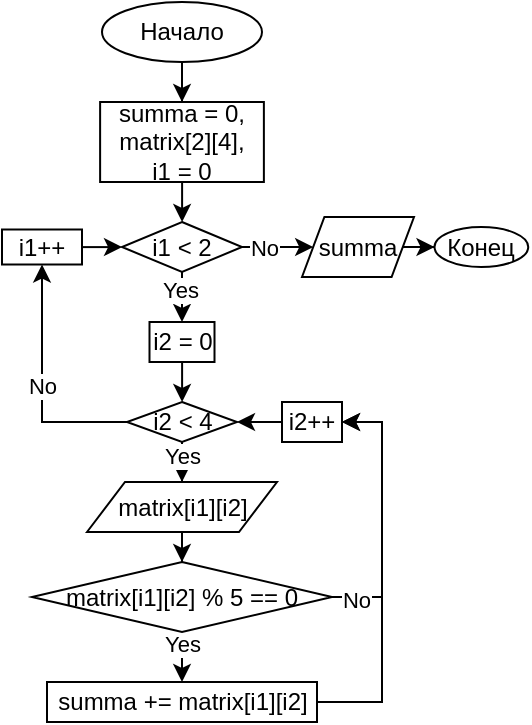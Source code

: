 <mxfile version="13.1.8" type="device"><diagram id="C5RBs43oDa-KdzZeNtuy" name="Page-1"><mxGraphModel dx="1112" dy="442" grid="1" gridSize="10" guides="1" tooltips="1" connect="1" arrows="1" fold="1" page="1" pageScale="1" pageWidth="827" pageHeight="1169" math="0" shadow="0"><root><mxCell id="WIyWlLk6GJQsqaUBKTNV-0"/><mxCell id="WIyWlLk6GJQsqaUBKTNV-1" parent="WIyWlLk6GJQsqaUBKTNV-0"/><mxCell id="bj5KsWAAJyKkPCg6QgZc-394" style="edgeStyle=orthogonalEdgeStyle;rounded=0;orthogonalLoop=1;jettySize=auto;html=1;entryX=0.5;entryY=0;entryDx=0;entryDy=0;" edge="1" parent="WIyWlLk6GJQsqaUBKTNV-1" source="bj5KsWAAJyKkPCg6QgZc-361" target="bj5KsWAAJyKkPCg6QgZc-363"><mxGeometry relative="1" as="geometry"/></mxCell><mxCell id="bj5KsWAAJyKkPCg6QgZc-361" value="Начало" style="ellipse;whiteSpace=wrap;html=1;" vertex="1" parent="WIyWlLk6GJQsqaUBKTNV-1"><mxGeometry x="120" y="70" width="80" height="30" as="geometry"/></mxCell><mxCell id="bj5KsWAAJyKkPCg6QgZc-395" style="edgeStyle=orthogonalEdgeStyle;rounded=0;orthogonalLoop=1;jettySize=auto;html=1;entryX=0.5;entryY=0;entryDx=0;entryDy=0;" edge="1" parent="WIyWlLk6GJQsqaUBKTNV-1" source="bj5KsWAAJyKkPCg6QgZc-363" target="bj5KsWAAJyKkPCg6QgZc-370"><mxGeometry relative="1" as="geometry"/></mxCell><mxCell id="bj5KsWAAJyKkPCg6QgZc-363" value="summa = 0,&lt;br&gt;matrix[2][4],&lt;br&gt;i1 = 0" style="rounded=0;whiteSpace=wrap;html=1;fontFamily=Helvetica;fontSize=12;fontColor=#000000;align=center;strokeColor=#000000;fillColor=#ffffff;" vertex="1" parent="WIyWlLk6GJQsqaUBKTNV-1"><mxGeometry x="119.06" y="120" width="81.88" height="40" as="geometry"/></mxCell><mxCell id="bj5KsWAAJyKkPCg6QgZc-396" style="edgeStyle=orthogonalEdgeStyle;rounded=0;orthogonalLoop=1;jettySize=auto;html=1;entryX=0.5;entryY=0;entryDx=0;entryDy=0;" edge="1" parent="WIyWlLk6GJQsqaUBKTNV-1" source="bj5KsWAAJyKkPCg6QgZc-370" target="bj5KsWAAJyKkPCg6QgZc-377"><mxGeometry relative="1" as="geometry"/></mxCell><mxCell id="bj5KsWAAJyKkPCg6QgZc-397" value="Yes" style="edgeLabel;html=1;align=center;verticalAlign=middle;resizable=0;points=[];" vertex="1" connectable="0" parent="bj5KsWAAJyKkPCg6QgZc-396"><mxGeometry x="0.392" y="-1" relative="1" as="geometry"><mxPoint as="offset"/></mxGeometry></mxCell><mxCell id="bj5KsWAAJyKkPCg6QgZc-398" style="edgeStyle=orthogonalEdgeStyle;rounded=0;orthogonalLoop=1;jettySize=auto;html=1;entryX=0;entryY=0.5;entryDx=0;entryDy=0;" edge="1" parent="WIyWlLk6GJQsqaUBKTNV-1" source="bj5KsWAAJyKkPCg6QgZc-370" target="bj5KsWAAJyKkPCg6QgZc-374"><mxGeometry relative="1" as="geometry"/></mxCell><mxCell id="bj5KsWAAJyKkPCg6QgZc-399" value="No" style="edgeLabel;html=1;align=center;verticalAlign=middle;resizable=0;points=[];" vertex="1" connectable="0" parent="bj5KsWAAJyKkPCg6QgZc-398"><mxGeometry x="-0.211" relative="1" as="geometry"><mxPoint x="-7.23" y="0.01" as="offset"/></mxGeometry></mxCell><mxCell id="bj5KsWAAJyKkPCg6QgZc-370" value="i1 &amp;lt; 2" style="rhombus;whiteSpace=wrap;html=1;" vertex="1" parent="WIyWlLk6GJQsqaUBKTNV-1"><mxGeometry x="130" y="180" width="60" height="25" as="geometry"/></mxCell><mxCell id="bj5KsWAAJyKkPCg6QgZc-400" style="edgeStyle=orthogonalEdgeStyle;rounded=0;orthogonalLoop=1;jettySize=auto;html=1;entryX=0;entryY=0.5;entryDx=0;entryDy=0;" edge="1" parent="WIyWlLk6GJQsqaUBKTNV-1" source="bj5KsWAAJyKkPCg6QgZc-372" target="bj5KsWAAJyKkPCg6QgZc-370"><mxGeometry relative="1" as="geometry"/></mxCell><mxCell id="bj5KsWAAJyKkPCg6QgZc-372" value="i1++" style="rounded=0;whiteSpace=wrap;html=1;fontFamily=Helvetica;fontSize=12;fontColor=#000000;align=center;strokeColor=#000000;fillColor=#ffffff;" vertex="1" parent="WIyWlLk6GJQsqaUBKTNV-1"><mxGeometry x="70" y="183.75" width="40" height="17.5" as="geometry"/></mxCell><mxCell id="bj5KsWAAJyKkPCg6QgZc-373" style="edgeStyle=orthogonalEdgeStyle;rounded=0;orthogonalLoop=1;jettySize=auto;html=1;entryX=0;entryY=0.5;entryDx=0;entryDy=0;" edge="1" parent="WIyWlLk6GJQsqaUBKTNV-1" source="bj5KsWAAJyKkPCg6QgZc-374" target="bj5KsWAAJyKkPCg6QgZc-375"><mxGeometry relative="1" as="geometry"/></mxCell><mxCell id="bj5KsWAAJyKkPCg6QgZc-374" value="summa" style="shape=parallelogram;perimeter=parallelogramPerimeter;whiteSpace=wrap;html=1;fontFamily=Helvetica;fontSize=12;fontColor=#000000;align=center;strokeColor=#000000;fillColor=#ffffff;" vertex="1" parent="WIyWlLk6GJQsqaUBKTNV-1"><mxGeometry x="220" y="177.5" width="56" height="30" as="geometry"/></mxCell><mxCell id="bj5KsWAAJyKkPCg6QgZc-375" value="Конец" style="ellipse;whiteSpace=wrap;html=1;" vertex="1" parent="WIyWlLk6GJQsqaUBKTNV-1"><mxGeometry x="286.25" y="182.5" width="46.87" height="20" as="geometry"/></mxCell><mxCell id="bj5KsWAAJyKkPCg6QgZc-404" style="edgeStyle=orthogonalEdgeStyle;rounded=0;orthogonalLoop=1;jettySize=auto;html=1;entryX=0.5;entryY=0;entryDx=0;entryDy=0;" edge="1" parent="WIyWlLk6GJQsqaUBKTNV-1" source="bj5KsWAAJyKkPCg6QgZc-377" target="bj5KsWAAJyKkPCg6QgZc-381"><mxGeometry relative="1" as="geometry"/></mxCell><mxCell id="bj5KsWAAJyKkPCg6QgZc-377" value="i2 = 0" style="rounded=0;whiteSpace=wrap;html=1;fontFamily=Helvetica;fontSize=12;fontColor=#000000;align=center;strokeColor=#000000;fillColor=#ffffff;" vertex="1" parent="WIyWlLk6GJQsqaUBKTNV-1"><mxGeometry x="143.75" y="230" width="32.5" height="20" as="geometry"/></mxCell><mxCell id="bj5KsWAAJyKkPCg6QgZc-402" value="No" style="edgeStyle=orthogonalEdgeStyle;rounded=0;orthogonalLoop=1;jettySize=auto;html=1;entryX=0.5;entryY=1;entryDx=0;entryDy=0;" edge="1" parent="WIyWlLk6GJQsqaUBKTNV-1" source="bj5KsWAAJyKkPCg6QgZc-381" target="bj5KsWAAJyKkPCg6QgZc-372"><mxGeometry relative="1" as="geometry"/></mxCell><mxCell id="bj5KsWAAJyKkPCg6QgZc-406" style="edgeStyle=orthogonalEdgeStyle;rounded=0;orthogonalLoop=1;jettySize=auto;html=1;entryX=0.5;entryY=0;entryDx=0;entryDy=0;" edge="1" parent="WIyWlLk6GJQsqaUBKTNV-1" source="bj5KsWAAJyKkPCg6QgZc-381" target="bj5KsWAAJyKkPCg6QgZc-385"><mxGeometry relative="1" as="geometry"/></mxCell><mxCell id="bj5KsWAAJyKkPCg6QgZc-407" value="Yes" style="edgeLabel;html=1;align=center;verticalAlign=middle;resizable=0;points=[];" vertex="1" connectable="0" parent="bj5KsWAAJyKkPCg6QgZc-406"><mxGeometry x="0.542" relative="1" as="geometry"><mxPoint as="offset"/></mxGeometry></mxCell><mxCell id="bj5KsWAAJyKkPCg6QgZc-381" value="i2 &amp;lt; 4" style="rhombus;whiteSpace=wrap;html=1;" vertex="1" parent="WIyWlLk6GJQsqaUBKTNV-1"><mxGeometry x="132.5" y="270" width="55" height="20" as="geometry"/></mxCell><mxCell id="bj5KsWAAJyKkPCg6QgZc-405" style="edgeStyle=orthogonalEdgeStyle;rounded=0;orthogonalLoop=1;jettySize=auto;html=1;entryX=1;entryY=0.5;entryDx=0;entryDy=0;" edge="1" parent="WIyWlLk6GJQsqaUBKTNV-1" source="bj5KsWAAJyKkPCg6QgZc-383" target="bj5KsWAAJyKkPCg6QgZc-381"><mxGeometry relative="1" as="geometry"/></mxCell><mxCell id="bj5KsWAAJyKkPCg6QgZc-383" value="i2++" style="rounded=0;whiteSpace=wrap;html=1;fontFamily=Helvetica;fontSize=12;fontColor=#000000;align=center;strokeColor=#000000;fillColor=#ffffff;" vertex="1" parent="WIyWlLk6GJQsqaUBKTNV-1"><mxGeometry x="210" y="270" width="30" height="20" as="geometry"/></mxCell><mxCell id="bj5KsWAAJyKkPCg6QgZc-408" style="edgeStyle=orthogonalEdgeStyle;rounded=0;orthogonalLoop=1;jettySize=auto;html=1;" edge="1" parent="WIyWlLk6GJQsqaUBKTNV-1" source="bj5KsWAAJyKkPCg6QgZc-385" target="bj5KsWAAJyKkPCg6QgZc-390"><mxGeometry relative="1" as="geometry"/></mxCell><mxCell id="bj5KsWAAJyKkPCg6QgZc-385" value="matrix[i1][i2]" style="shape=parallelogram;perimeter=parallelogramPerimeter;whiteSpace=wrap;html=1;fontFamily=Helvetica;fontSize=12;fontColor=#000000;align=center;strokeColor=#000000;fillColor=#ffffff;" vertex="1" parent="WIyWlLk6GJQsqaUBKTNV-1"><mxGeometry x="112.5" y="310" width="95" height="25" as="geometry"/></mxCell><mxCell id="bj5KsWAAJyKkPCg6QgZc-409" style="edgeStyle=orthogonalEdgeStyle;rounded=0;orthogonalLoop=1;jettySize=auto;html=1;entryX=1;entryY=0.5;entryDx=0;entryDy=0;" edge="1" parent="WIyWlLk6GJQsqaUBKTNV-1" source="bj5KsWAAJyKkPCg6QgZc-390" target="bj5KsWAAJyKkPCg6QgZc-383"><mxGeometry relative="1" as="geometry"><Array as="points"><mxPoint x="260" y="368"/><mxPoint x="260" y="280"/></Array></mxGeometry></mxCell><mxCell id="bj5KsWAAJyKkPCg6QgZc-413" value="No" style="edgeLabel;html=1;align=center;verticalAlign=middle;resizable=0;points=[];" vertex="1" connectable="0" parent="bj5KsWAAJyKkPCg6QgZc-409"><mxGeometry x="-0.823" y="-1" relative="1" as="geometry"><mxPoint as="offset"/></mxGeometry></mxCell><mxCell id="bj5KsWAAJyKkPCg6QgZc-411" style="edgeStyle=orthogonalEdgeStyle;rounded=0;orthogonalLoop=1;jettySize=auto;html=1;entryX=0.5;entryY=0;entryDx=0;entryDy=0;" edge="1" parent="WIyWlLk6GJQsqaUBKTNV-1" source="bj5KsWAAJyKkPCg6QgZc-390" target="bj5KsWAAJyKkPCg6QgZc-392"><mxGeometry relative="1" as="geometry"/></mxCell><mxCell id="bj5KsWAAJyKkPCg6QgZc-412" value="Yes" style="edgeLabel;html=1;align=center;verticalAlign=middle;resizable=0;points=[];" vertex="1" connectable="0" parent="bj5KsWAAJyKkPCg6QgZc-411"><mxGeometry x="0.307" relative="1" as="geometry"><mxPoint as="offset"/></mxGeometry></mxCell><mxCell id="bj5KsWAAJyKkPCg6QgZc-390" value="matrix[i1][i2] % 5 == 0" style="rhombus;whiteSpace=wrap;html=1;" vertex="1" parent="WIyWlLk6GJQsqaUBKTNV-1"><mxGeometry x="85" y="350" width="150" height="35" as="geometry"/></mxCell><mxCell id="bj5KsWAAJyKkPCg6QgZc-414" style="edgeStyle=orthogonalEdgeStyle;rounded=0;orthogonalLoop=1;jettySize=auto;html=1;entryX=1;entryY=0.5;entryDx=0;entryDy=0;" edge="1" parent="WIyWlLk6GJQsqaUBKTNV-1" source="bj5KsWAAJyKkPCg6QgZc-392" target="bj5KsWAAJyKkPCg6QgZc-383"><mxGeometry relative="1" as="geometry"><Array as="points"><mxPoint x="260" y="420"/><mxPoint x="260" y="280"/></Array></mxGeometry></mxCell><mxCell id="bj5KsWAAJyKkPCg6QgZc-392" value="summa += matrix[i1][i2]" style="rounded=0;whiteSpace=wrap;html=1;fontFamily=Helvetica;fontSize=12;fontColor=#000000;align=center;strokeColor=#000000;fillColor=#ffffff;" vertex="1" parent="WIyWlLk6GJQsqaUBKTNV-1"><mxGeometry x="92.5" y="410" width="135" height="20" as="geometry"/></mxCell></root></mxGraphModel></diagram></mxfile>